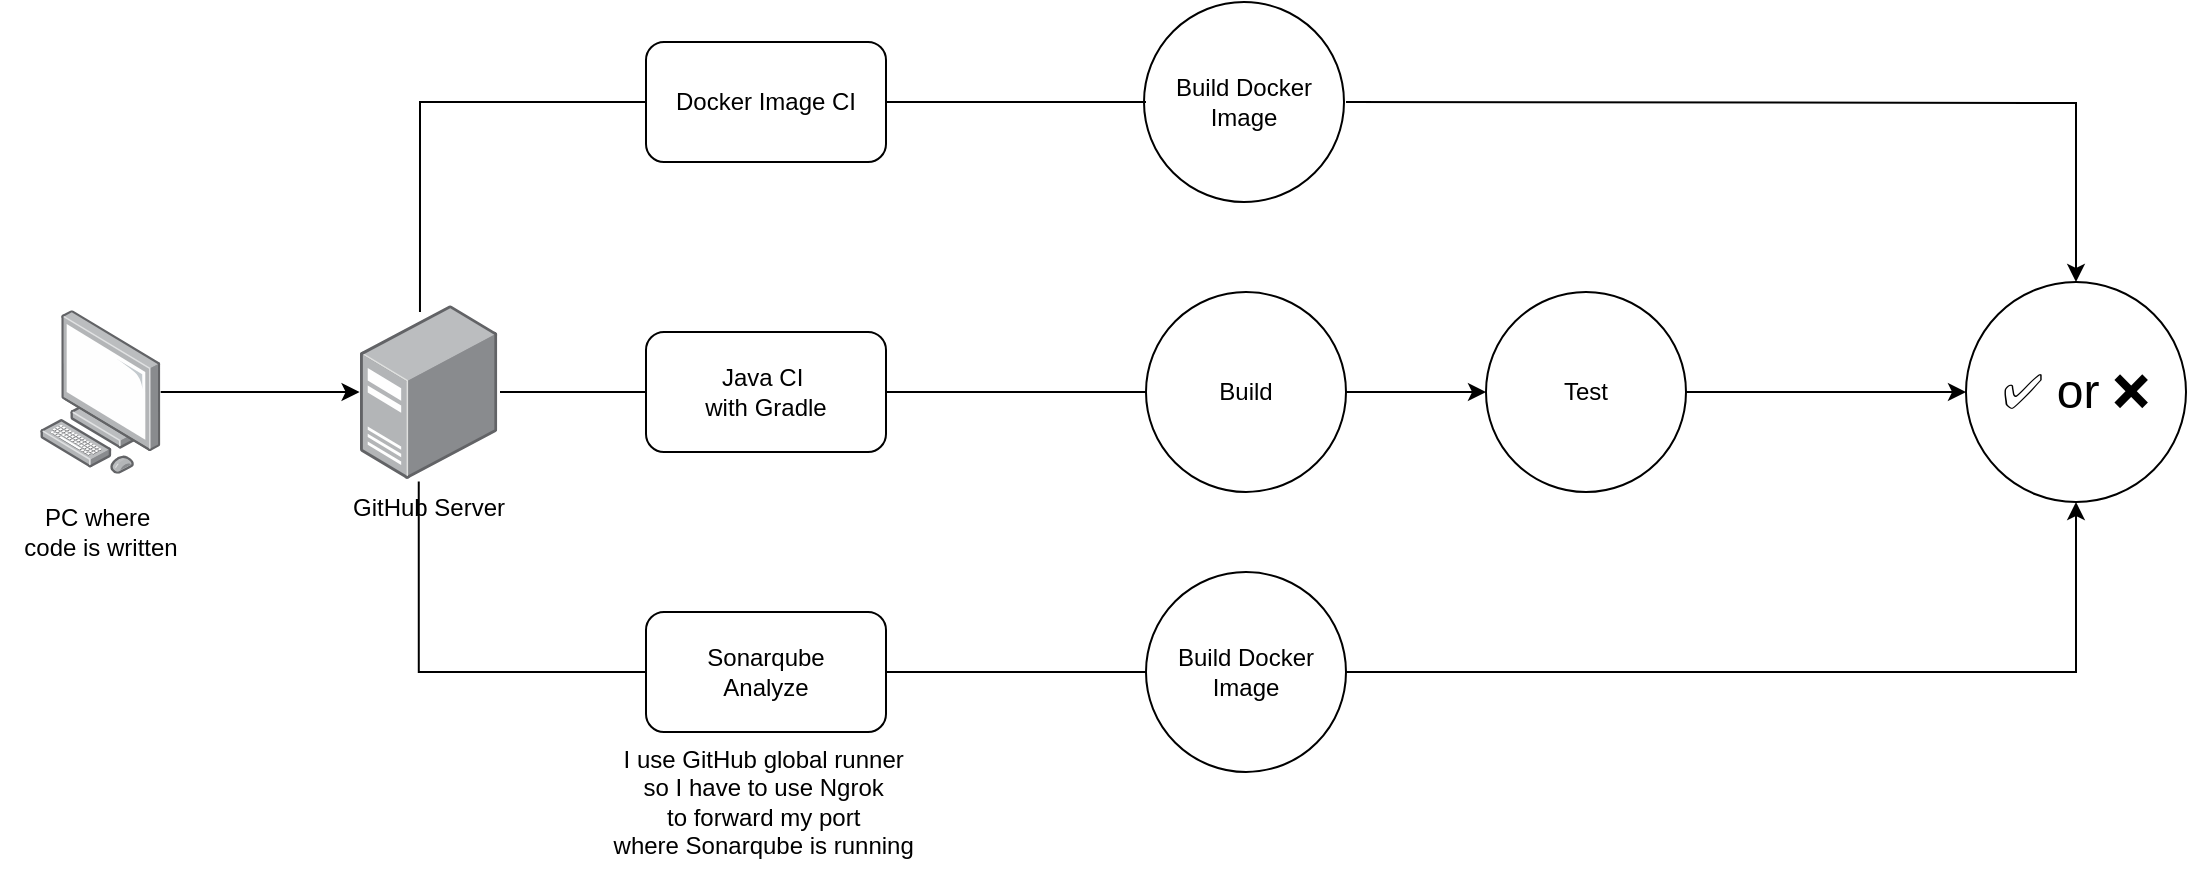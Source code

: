 <mxfile version="24.9.3">
  <diagram name="Page-1" id="lY8ImCbq6xqDSYd5CE9Q">
    <mxGraphModel dx="1236" dy="501" grid="1" gridSize="10" guides="1" tooltips="1" connect="1" arrows="1" fold="1" page="1" pageScale="1" pageWidth="1700" pageHeight="1100" math="0" shadow="0">
      <root>
        <mxCell id="0" />
        <mxCell id="1" parent="0" />
        <mxCell id="h6P8nCgVh_O-HDzW5caL-1" style="edgeStyle=orthogonalEdgeStyle;rounded=0;orthogonalLoop=1;jettySize=auto;html=1;entryX=0.5;entryY=0;entryDx=0;entryDy=0;" edge="1" parent="1" target="h6P8nCgVh_O-HDzW5caL-15">
          <mxGeometry relative="1" as="geometry">
            <mxPoint x="713" y="165" as="sourcePoint" />
          </mxGeometry>
        </mxCell>
        <mxCell id="h6P8nCgVh_O-HDzW5caL-2" value="Build Docker&lt;div&gt;Image&lt;/div&gt;" style="ellipse;whiteSpace=wrap;html=1;aspect=fixed;" vertex="1" parent="1">
          <mxGeometry x="612" y="115" width="100" height="100" as="geometry" />
        </mxCell>
        <mxCell id="h6P8nCgVh_O-HDzW5caL-3" value="Docker Image CI" style="rounded=1;whiteSpace=wrap;html=1;" vertex="1" parent="1">
          <mxGeometry x="363" y="135" width="120" height="60" as="geometry" />
        </mxCell>
        <mxCell id="h6P8nCgVh_O-HDzW5caL-4" style="edgeStyle=orthogonalEdgeStyle;rounded=0;orthogonalLoop=1;jettySize=auto;html=1;entryX=0;entryY=0.5;entryDx=0;entryDy=0;" edge="1" parent="1" source="h6P8nCgVh_O-HDzW5caL-5" target="h6P8nCgVh_O-HDzW5caL-11">
          <mxGeometry relative="1" as="geometry" />
        </mxCell>
        <mxCell id="h6P8nCgVh_O-HDzW5caL-5" value="Build" style="ellipse;whiteSpace=wrap;html=1;aspect=fixed;" vertex="1" parent="1">
          <mxGeometry x="613" y="260" width="100" height="100" as="geometry" />
        </mxCell>
        <mxCell id="h6P8nCgVh_O-HDzW5caL-6" value="Java CI&amp;nbsp;&lt;div&gt;with Gradle&lt;/div&gt;" style="rounded=1;whiteSpace=wrap;html=1;" vertex="1" parent="1">
          <mxGeometry x="363" y="280" width="120" height="60" as="geometry" />
        </mxCell>
        <mxCell id="h6P8nCgVh_O-HDzW5caL-7" style="edgeStyle=orthogonalEdgeStyle;rounded=0;orthogonalLoop=1;jettySize=auto;html=1;entryX=0.5;entryY=1;entryDx=0;entryDy=0;" edge="1" parent="1" source="h6P8nCgVh_O-HDzW5caL-8" target="h6P8nCgVh_O-HDzW5caL-15">
          <mxGeometry relative="1" as="geometry" />
        </mxCell>
        <mxCell id="h6P8nCgVh_O-HDzW5caL-8" value="Build Docker&lt;div&gt;Image&lt;/div&gt;" style="ellipse;whiteSpace=wrap;html=1;aspect=fixed;" vertex="1" parent="1">
          <mxGeometry x="613" y="400" width="100" height="100" as="geometry" />
        </mxCell>
        <mxCell id="h6P8nCgVh_O-HDzW5caL-9" value="Sonarqube&lt;div&gt;Analyze&lt;/div&gt;" style="rounded=1;whiteSpace=wrap;html=1;" vertex="1" parent="1">
          <mxGeometry x="363" y="420" width="120" height="60" as="geometry" />
        </mxCell>
        <mxCell id="h6P8nCgVh_O-HDzW5caL-10" style="edgeStyle=orthogonalEdgeStyle;rounded=0;orthogonalLoop=1;jettySize=auto;html=1;entryX=0;entryY=0.5;entryDx=0;entryDy=0;" edge="1" parent="1" source="h6P8nCgVh_O-HDzW5caL-11" target="h6P8nCgVh_O-HDzW5caL-15">
          <mxGeometry relative="1" as="geometry" />
        </mxCell>
        <mxCell id="h6P8nCgVh_O-HDzW5caL-11" value="Test" style="ellipse;whiteSpace=wrap;html=1;aspect=fixed;" vertex="1" parent="1">
          <mxGeometry x="783" y="260" width="100" height="100" as="geometry" />
        </mxCell>
        <mxCell id="h6P8nCgVh_O-HDzW5caL-12" value="" style="endArrow=none;html=1;rounded=0;exitX=1;exitY=0.5;exitDx=0;exitDy=0;entryX=0;entryY=0.5;entryDx=0;entryDy=0;" edge="1" parent="1" source="h6P8nCgVh_O-HDzW5caL-3">
          <mxGeometry width="50" height="50" relative="1" as="geometry">
            <mxPoint x="693" y="300" as="sourcePoint" />
            <mxPoint x="613" y="165" as="targetPoint" />
          </mxGeometry>
        </mxCell>
        <mxCell id="h6P8nCgVh_O-HDzW5caL-13" value="" style="endArrow=none;html=1;rounded=0;exitX=1;exitY=0.5;exitDx=0;exitDy=0;entryX=0;entryY=0.5;entryDx=0;entryDy=0;" edge="1" parent="1" source="h6P8nCgVh_O-HDzW5caL-6" target="h6P8nCgVh_O-HDzW5caL-5">
          <mxGeometry width="50" height="50" relative="1" as="geometry">
            <mxPoint x="483" y="309.5" as="sourcePoint" />
            <mxPoint x="613" y="309.5" as="targetPoint" />
          </mxGeometry>
        </mxCell>
        <mxCell id="h6P8nCgVh_O-HDzW5caL-14" value="" style="endArrow=none;html=1;rounded=0;entryX=0;entryY=0.5;entryDx=0;entryDy=0;exitX=1;exitY=0.5;exitDx=0;exitDy=0;" edge="1" parent="1" source="h6P8nCgVh_O-HDzW5caL-9" target="h6P8nCgVh_O-HDzW5caL-8">
          <mxGeometry width="50" height="50" relative="1" as="geometry">
            <mxPoint x="483" y="460" as="sourcePoint" />
            <mxPoint x="613" y="449.5" as="targetPoint" />
          </mxGeometry>
        </mxCell>
        <mxCell id="h6P8nCgVh_O-HDzW5caL-15" value="&lt;font style=&quot;font-size: 24px;&quot;&gt;✅ or ❌&lt;/font&gt;" style="ellipse;whiteSpace=wrap;html=1;aspect=fixed;" vertex="1" parent="1">
          <mxGeometry x="1023" y="255" width="110" height="110" as="geometry" />
        </mxCell>
        <mxCell id="h6P8nCgVh_O-HDzW5caL-16" value="" style="image;points=[];aspect=fixed;html=1;align=center;shadow=0;dashed=0;image=img/lib/allied_telesis/computer_and_terminals/Personal_Computer.svg;" vertex="1" parent="1">
          <mxGeometry x="60" y="269.1" width="60.36" height="81.8" as="geometry" />
        </mxCell>
        <mxCell id="h6P8nCgVh_O-HDzW5caL-17" value="GitHub Server" style="image;points=[];aspect=fixed;html=1;align=center;shadow=0;dashed=0;image=img/lib/allied_telesis/computer_and_terminals/Server_Desktop.svg;" vertex="1" parent="1">
          <mxGeometry x="220" y="266.5" width="68.63" height="87" as="geometry" />
        </mxCell>
        <mxCell id="h6P8nCgVh_O-HDzW5caL-18" style="edgeStyle=orthogonalEdgeStyle;rounded=0;orthogonalLoop=1;jettySize=auto;html=1;entryX=-0.003;entryY=0.5;entryDx=0;entryDy=0;entryPerimeter=0;" edge="1" parent="1" source="h6P8nCgVh_O-HDzW5caL-16" target="h6P8nCgVh_O-HDzW5caL-17">
          <mxGeometry relative="1" as="geometry" />
        </mxCell>
        <mxCell id="h6P8nCgVh_O-HDzW5caL-19" value="" style="endArrow=none;html=1;rounded=0;exitX=0.437;exitY=0.04;exitDx=0;exitDy=0;exitPerimeter=0;entryX=0;entryY=0.5;entryDx=0;entryDy=0;edgeStyle=orthogonalEdgeStyle;" edge="1" parent="1" source="h6P8nCgVh_O-HDzW5caL-17" target="h6P8nCgVh_O-HDzW5caL-3">
          <mxGeometry width="50" height="50" relative="1" as="geometry">
            <mxPoint x="480" y="380" as="sourcePoint" />
            <mxPoint x="530" y="330" as="targetPoint" />
            <Array as="points">
              <mxPoint x="250" y="165" />
            </Array>
          </mxGeometry>
        </mxCell>
        <mxCell id="h6P8nCgVh_O-HDzW5caL-20" value="" style="endArrow=none;html=1;rounded=0;entryX=0;entryY=0.5;entryDx=0;entryDy=0;" edge="1" parent="1" target="h6P8nCgVh_O-HDzW5caL-6">
          <mxGeometry width="50" height="50" relative="1" as="geometry">
            <mxPoint x="290" y="310" as="sourcePoint" />
            <mxPoint x="530" y="330" as="targetPoint" />
          </mxGeometry>
        </mxCell>
        <mxCell id="h6P8nCgVh_O-HDzW5caL-21" value="" style="endArrow=none;html=1;rounded=0;exitX=0.428;exitY=1.015;exitDx=0;exitDy=0;exitPerimeter=0;entryX=0;entryY=0.5;entryDx=0;entryDy=0;edgeStyle=orthogonalEdgeStyle;" edge="1" parent="1" source="h6P8nCgVh_O-HDzW5caL-17" target="h6P8nCgVh_O-HDzW5caL-9">
          <mxGeometry width="50" height="50" relative="1" as="geometry">
            <mxPoint x="480" y="380" as="sourcePoint" />
            <mxPoint x="530" y="330" as="targetPoint" />
            <Array as="points">
              <mxPoint x="249" y="450" />
            </Array>
          </mxGeometry>
        </mxCell>
        <mxCell id="h6P8nCgVh_O-HDzW5caL-22" value="PC where&amp;nbsp;&lt;div&gt;code is written&lt;/div&gt;" style="text;html=1;align=center;verticalAlign=middle;resizable=0;points=[];autosize=1;strokeColor=none;fillColor=none;" vertex="1" parent="1">
          <mxGeometry x="40.18" y="360" width="100" height="40" as="geometry" />
        </mxCell>
        <mxCell id="h6P8nCgVh_O-HDzW5caL-23" value="I use GitHub global runner&amp;nbsp;&lt;div&gt;so I have to use Ngrok&amp;nbsp;&lt;/div&gt;&lt;div&gt;to forward my port&amp;nbsp;&lt;/div&gt;&lt;div&gt;where Sonarqube is running&amp;nbsp;&lt;/div&gt;" style="text;html=1;align=center;verticalAlign=middle;resizable=0;points=[];autosize=1;strokeColor=none;fillColor=none;" vertex="1" parent="1">
          <mxGeometry x="333" y="480" width="180" height="70" as="geometry" />
        </mxCell>
      </root>
    </mxGraphModel>
  </diagram>
</mxfile>
